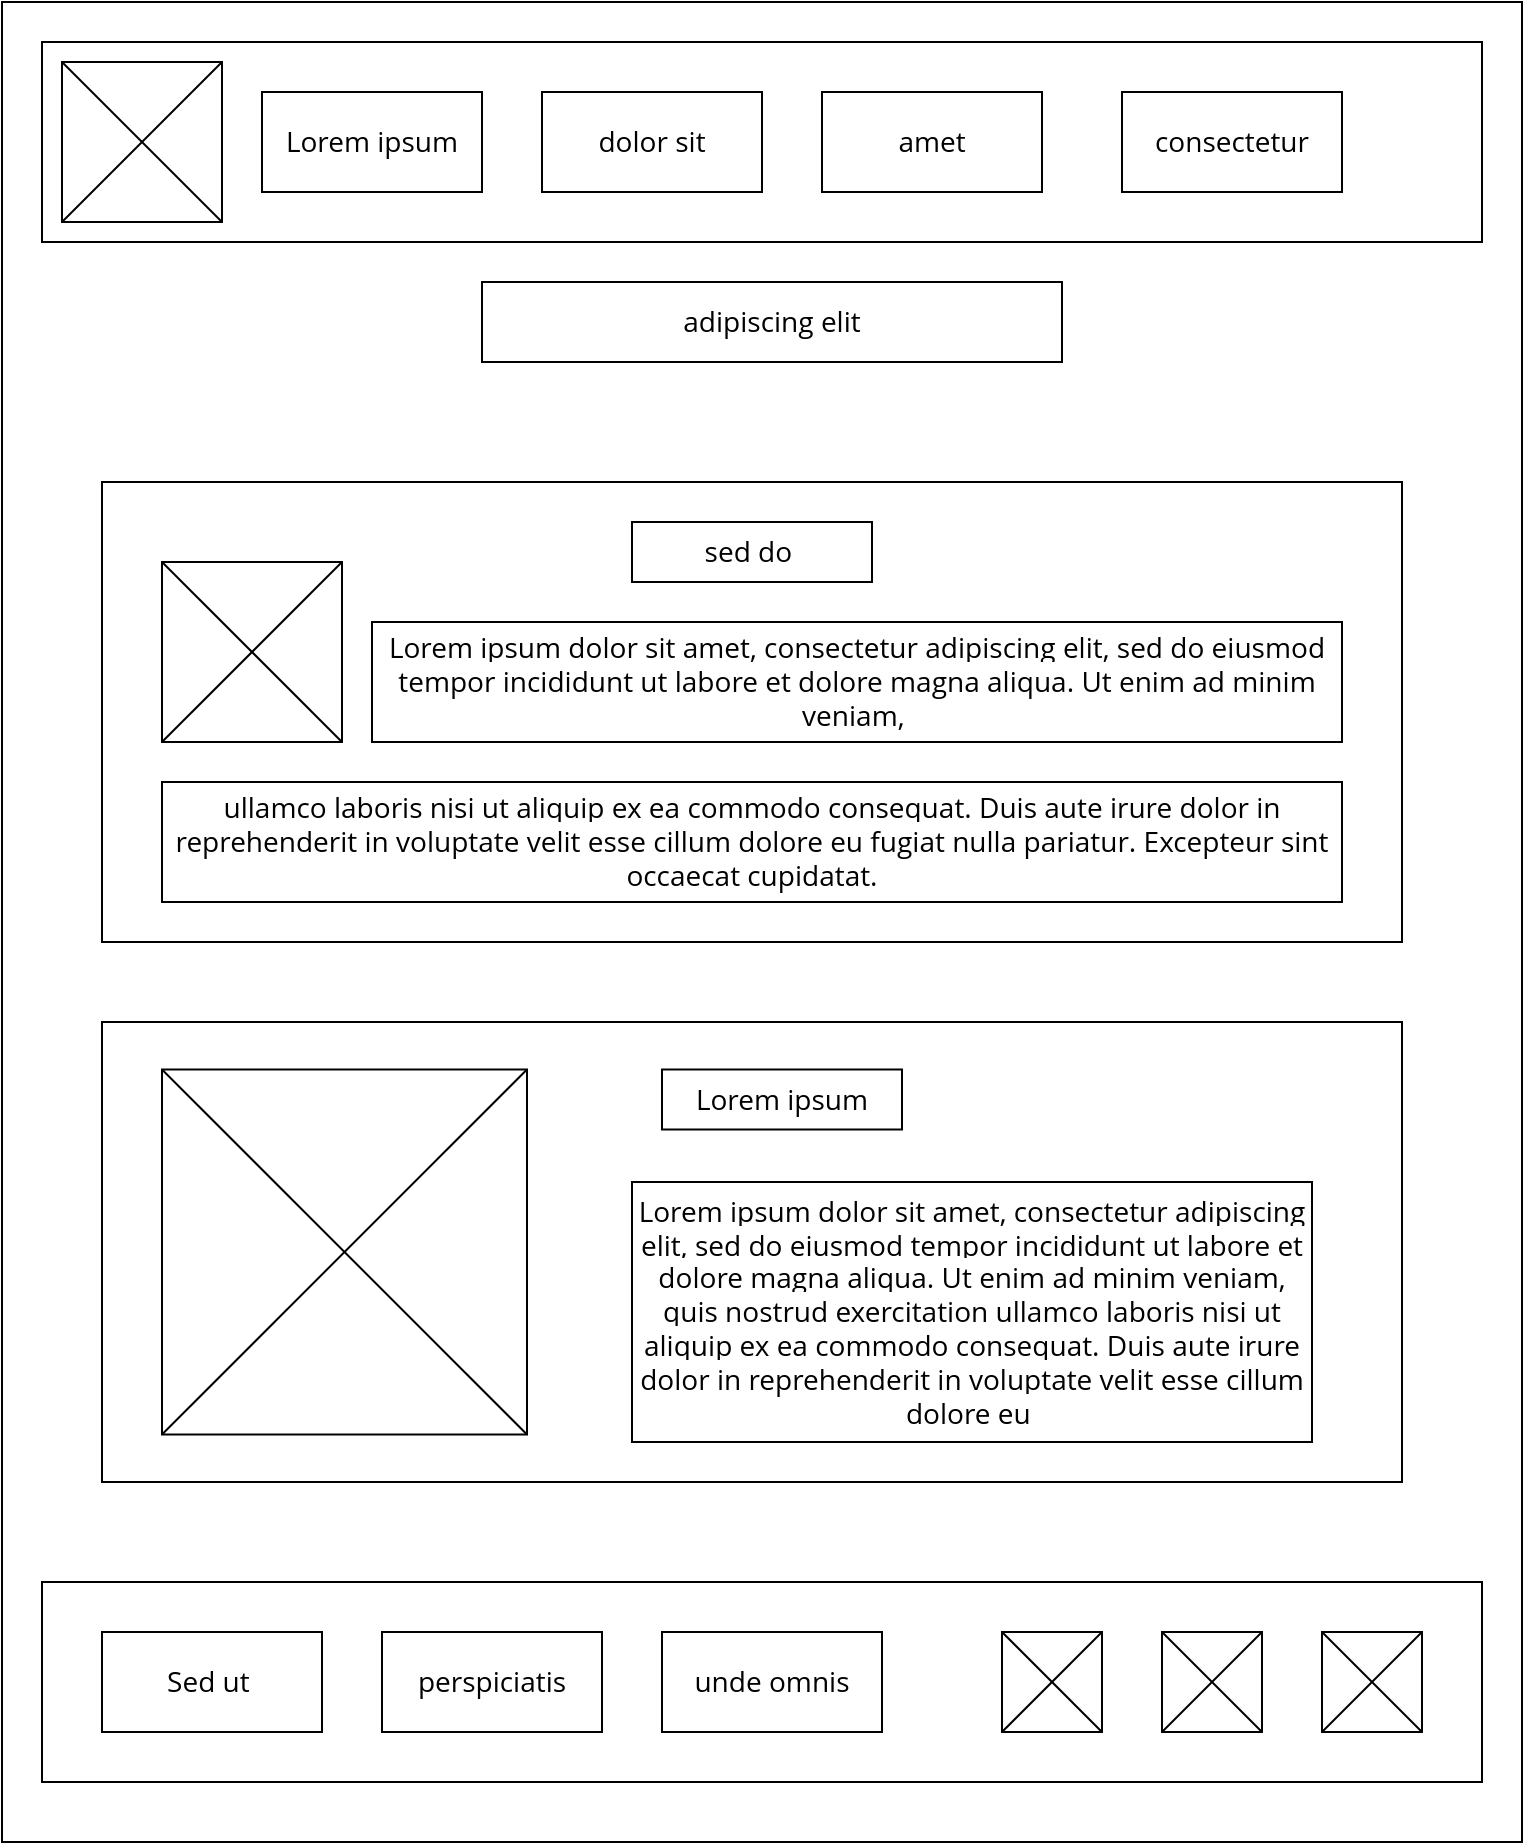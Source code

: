 <mxfile>
    <diagram id="gnKVCYe2bSSB_EXxSxED" name="Page-1">
        <mxGraphModel dx="1767" dy="833" grid="1" gridSize="10" guides="1" tooltips="1" connect="1" arrows="1" fold="1" page="1" pageScale="1" pageWidth="850" pageHeight="1100" math="0" shadow="0">
            <root>
                <mxCell id="0"/>
                <mxCell id="1" parent="0"/>
                <mxCell id="2" value="" style="rounded=0;whiteSpace=wrap;html=1;" vertex="1" parent="1">
                    <mxGeometry x="40" y="40" width="760" height="920" as="geometry"/>
                </mxCell>
                <mxCell id="3" value="" style="rounded=0;whiteSpace=wrap;html=1;" vertex="1" parent="1">
                    <mxGeometry x="60" y="60" width="720" height="100" as="geometry"/>
                </mxCell>
                <mxCell id="4" value="" style="rounded=0;whiteSpace=wrap;html=1;" vertex="1" parent="1">
                    <mxGeometry x="60" y="830" width="720" height="100" as="geometry"/>
                </mxCell>
                <mxCell id="5" value="" style="whiteSpace=wrap;html=1;aspect=fixed;" vertex="1" parent="1">
                    <mxGeometry x="70" y="70" width="80" height="80" as="geometry"/>
                </mxCell>
                <mxCell id="7" value="" style="endArrow=none;html=1;entryX=1;entryY=0;entryDx=0;entryDy=0;exitX=0;exitY=1;exitDx=0;exitDy=0;" edge="1" parent="1" source="5" target="5">
                    <mxGeometry width="50" height="50" relative="1" as="geometry">
                        <mxPoint x="90" y="150" as="sourcePoint"/>
                        <mxPoint x="140" y="100" as="targetPoint"/>
                    </mxGeometry>
                </mxCell>
                <mxCell id="8" value="" style="endArrow=none;html=1;exitX=0;exitY=0;exitDx=0;exitDy=0;entryX=1;entryY=1;entryDx=0;entryDy=0;" edge="1" parent="1" source="5" target="5">
                    <mxGeometry width="50" height="50" relative="1" as="geometry">
                        <mxPoint x="130" y="330" as="sourcePoint"/>
                        <mxPoint x="180" y="280" as="targetPoint"/>
                    </mxGeometry>
                </mxCell>
                <mxCell id="12" value="&lt;span style=&quot;font-family: &amp;#34;open sans&amp;#34; , &amp;#34;arial&amp;#34; , sans-serif ; font-size: 14px ; text-align: justify ; background-color: rgb(255 , 255 , 255)&quot;&gt;Lorem ipsum&lt;/span&gt;" style="rounded=0;whiteSpace=wrap;html=1;" vertex="1" parent="1">
                    <mxGeometry x="170" y="85" width="110" height="50" as="geometry"/>
                </mxCell>
                <mxCell id="13" value="&lt;span style=&quot;font-family: &amp;#34;open sans&amp;#34; , &amp;#34;arial&amp;#34; , sans-serif ; font-size: 14px ; text-align: justify ; background-color: rgb(255 , 255 , 255)&quot;&gt;dolor sit&lt;/span&gt;" style="rounded=0;whiteSpace=wrap;html=1;" vertex="1" parent="1">
                    <mxGeometry x="310" y="85" width="110" height="50" as="geometry"/>
                </mxCell>
                <mxCell id="14" value="&lt;span style=&quot;font-family: &amp;#34;open sans&amp;#34; , &amp;#34;arial&amp;#34; , sans-serif ; font-size: 14px ; text-align: justify ; background-color: rgb(255 , 255 , 255)&quot;&gt;amet&lt;/span&gt;" style="rounded=0;whiteSpace=wrap;html=1;" vertex="1" parent="1">
                    <mxGeometry x="450" y="85" width="110" height="50" as="geometry"/>
                </mxCell>
                <mxCell id="15" value="&lt;span style=&quot;font-family: &amp;#34;open sans&amp;#34; , &amp;#34;arial&amp;#34; , sans-serif ; font-size: 14px ; text-align: justify ; background-color: rgb(255 , 255 , 255)&quot;&gt;consectetur&lt;/span&gt;" style="rounded=0;whiteSpace=wrap;html=1;" vertex="1" parent="1">
                    <mxGeometry x="600" y="85" width="110" height="50" as="geometry"/>
                </mxCell>
                <mxCell id="19" value="" style="whiteSpace=wrap;html=1;aspect=fixed;" vertex="1" parent="1">
                    <mxGeometry x="700" y="855" width="50" height="50" as="geometry"/>
                </mxCell>
                <mxCell id="20" value="" style="endArrow=none;html=1;entryX=1;entryY=0;entryDx=0;entryDy=0;exitX=0;exitY=1;exitDx=0;exitDy=0;" edge="1" parent="1" source="19" target="19">
                    <mxGeometry width="50" height="50" relative="1" as="geometry">
                        <mxPoint x="700" y="910" as="sourcePoint"/>
                        <mxPoint x="750" y="860" as="targetPoint"/>
                    </mxGeometry>
                </mxCell>
                <mxCell id="21" value="" style="endArrow=none;html=1;exitX=0;exitY=0;exitDx=0;exitDy=0;entryX=1;entryY=1;entryDx=0;entryDy=0;" edge="1" parent="1" source="19" target="19">
                    <mxGeometry width="50" height="50" relative="1" as="geometry">
                        <mxPoint x="740" y="1090" as="sourcePoint"/>
                        <mxPoint x="790" y="1040" as="targetPoint"/>
                    </mxGeometry>
                </mxCell>
                <mxCell id="25" value="" style="whiteSpace=wrap;html=1;aspect=fixed;" vertex="1" parent="1">
                    <mxGeometry x="620" y="855" width="50" height="50" as="geometry"/>
                </mxCell>
                <mxCell id="26" value="" style="endArrow=none;html=1;entryX=1;entryY=0;entryDx=0;entryDy=0;exitX=0;exitY=1;exitDx=0;exitDy=0;" edge="1" parent="1" source="25" target="25">
                    <mxGeometry width="50" height="50" relative="1" as="geometry">
                        <mxPoint x="620" y="910" as="sourcePoint"/>
                        <mxPoint x="670" y="860" as="targetPoint"/>
                    </mxGeometry>
                </mxCell>
                <mxCell id="27" value="" style="endArrow=none;html=1;exitX=0;exitY=0;exitDx=0;exitDy=0;entryX=1;entryY=1;entryDx=0;entryDy=0;" edge="1" parent="1" source="25" target="25">
                    <mxGeometry width="50" height="50" relative="1" as="geometry">
                        <mxPoint x="660" y="1090" as="sourcePoint"/>
                        <mxPoint x="710" y="1040" as="targetPoint"/>
                    </mxGeometry>
                </mxCell>
                <mxCell id="28" value="" style="whiteSpace=wrap;html=1;aspect=fixed;" vertex="1" parent="1">
                    <mxGeometry x="540" y="855" width="50" height="50" as="geometry"/>
                </mxCell>
                <mxCell id="29" value="" style="endArrow=none;html=1;entryX=1;entryY=0;entryDx=0;entryDy=0;exitX=0;exitY=1;exitDx=0;exitDy=0;" edge="1" parent="1" source="28" target="28">
                    <mxGeometry width="50" height="50" relative="1" as="geometry">
                        <mxPoint x="540" y="910" as="sourcePoint"/>
                        <mxPoint x="590" y="860" as="targetPoint"/>
                    </mxGeometry>
                </mxCell>
                <mxCell id="30" value="" style="endArrow=none;html=1;exitX=0;exitY=0;exitDx=0;exitDy=0;entryX=1;entryY=1;entryDx=0;entryDy=0;" edge="1" parent="1" source="28" target="28">
                    <mxGeometry width="50" height="50" relative="1" as="geometry">
                        <mxPoint x="580" y="1090" as="sourcePoint"/>
                        <mxPoint x="630" y="1040" as="targetPoint"/>
                    </mxGeometry>
                </mxCell>
                <mxCell id="32" value="&lt;span style=&quot;font-family: &amp;#34;open sans&amp;#34; , &amp;#34;arial&amp;#34; , sans-serif ; font-size: 14px ; text-align: justify ; background-color: rgb(255 , 255 , 255)&quot;&gt;Sed ut&amp;nbsp;&lt;/span&gt;" style="rounded=0;whiteSpace=wrap;html=1;" vertex="1" parent="1">
                    <mxGeometry x="90" y="855" width="110" height="50" as="geometry"/>
                </mxCell>
                <mxCell id="35" value="&lt;span style=&quot;font-family: &amp;#34;open sans&amp;#34; , &amp;#34;arial&amp;#34; , sans-serif ; font-size: 14px ; text-align: justify ; background-color: rgb(255 , 255 , 255)&quot;&gt;perspiciatis&lt;/span&gt;" style="rounded=0;whiteSpace=wrap;html=1;" vertex="1" parent="1">
                    <mxGeometry x="230" y="855" width="110" height="50" as="geometry"/>
                </mxCell>
                <mxCell id="36" value="&lt;span style=&quot;font-family: &amp;#34;open sans&amp;#34; , &amp;#34;arial&amp;#34; , sans-serif ; font-size: 14px ; text-align: justify ; background-color: rgb(255 , 255 , 255)&quot;&gt;unde omnis&lt;/span&gt;" style="rounded=0;whiteSpace=wrap;html=1;" vertex="1" parent="1">
                    <mxGeometry x="370" y="855" width="110" height="50" as="geometry"/>
                </mxCell>
                <mxCell id="37" value="&lt;span style=&quot;font-family: &amp;#34;open sans&amp;#34; , &amp;#34;arial&amp;#34; , sans-serif ; font-size: 14px ; text-align: justify ; background-color: rgb(255 , 255 , 255)&quot;&gt;adipiscing elit&lt;/span&gt;" style="rounded=0;whiteSpace=wrap;html=1;" vertex="1" parent="1">
                    <mxGeometry x="280" y="180" width="290" height="40" as="geometry"/>
                </mxCell>
                <mxCell id="38" value="" style="rounded=0;whiteSpace=wrap;html=1;" vertex="1" parent="1">
                    <mxGeometry x="90" y="280" width="650" height="230" as="geometry"/>
                </mxCell>
                <mxCell id="39" value="" style="rounded=0;whiteSpace=wrap;html=1;" vertex="1" parent="1">
                    <mxGeometry x="90" y="550" width="650" height="230" as="geometry"/>
                </mxCell>
                <mxCell id="43" value="&lt;span style=&quot;font-family: &amp;#34;open sans&amp;#34; , &amp;#34;arial&amp;#34; , sans-serif ; font-size: 14px ; text-align: justify ; background-color: rgb(255 , 255 , 255)&quot;&gt;sed do&amp;nbsp;&lt;/span&gt;" style="rounded=0;whiteSpace=wrap;html=1;" vertex="1" parent="1">
                    <mxGeometry x="355" y="300" width="120" height="30" as="geometry"/>
                </mxCell>
                <mxCell id="45" value="&lt;span style=&quot;font-family: &amp;#34;open sans&amp;#34; , &amp;#34;arial&amp;#34; , sans-serif ; font-size: 14px ; text-align: justify ; background-color: rgb(255 , 255 , 255)&quot;&gt;Lorem ipsum dolor sit amet, consectetur adipiscing elit, sed do eiusmod tempor incididunt ut labore et dolore magna aliqua. Ut enim ad minim veniam,&amp;nbsp;&lt;/span&gt;" style="rounded=0;whiteSpace=wrap;html=1;" vertex="1" parent="1">
                    <mxGeometry x="225" y="350" width="485" height="60" as="geometry"/>
                </mxCell>
                <mxCell id="46" value="&lt;span style=&quot;font-family: &amp;#34;open sans&amp;#34; , &amp;#34;arial&amp;#34; , sans-serif ; font-size: 14px ; text-align: justify ; background-color: rgb(255 , 255 , 255)&quot;&gt;ullamco laboris nisi ut aliquip ex ea commodo consequat. Duis aute irure dolor in reprehenderit in voluptate velit esse cillum dolore&amp;nbsp;&lt;/span&gt;&lt;span style=&quot;font-family: &amp;#34;open sans&amp;#34; , &amp;#34;arial&amp;#34; , sans-serif ; font-size: 14px ; text-align: justify ; background-color: rgb(255 , 255 , 255)&quot;&gt;eu fugiat nulla pariatur. Excepteur sint occaecat cupidatat.&lt;/span&gt;" style="rounded=0;whiteSpace=wrap;html=1;" vertex="1" parent="1">
                    <mxGeometry x="120" y="430" width="590" height="60" as="geometry"/>
                </mxCell>
                <mxCell id="47" value="" style="whiteSpace=wrap;html=1;aspect=fixed;" vertex="1" parent="1">
                    <mxGeometry x="120" y="320" width="90" height="90" as="geometry"/>
                </mxCell>
                <mxCell id="48" value="" style="endArrow=none;html=1;entryX=1;entryY=0;entryDx=0;entryDy=0;exitX=0;exitY=1;exitDx=0;exitDy=0;" edge="1" parent="1" source="47" target="47">
                    <mxGeometry width="50" height="50" relative="1" as="geometry">
                        <mxPoint x="150" y="410" as="sourcePoint"/>
                        <mxPoint x="200" y="360" as="targetPoint"/>
                    </mxGeometry>
                </mxCell>
                <mxCell id="49" value="" style="endArrow=none;html=1;exitX=0;exitY=0;exitDx=0;exitDy=0;entryX=1;entryY=1;entryDx=0;entryDy=0;" edge="1" parent="1" source="47" target="47">
                    <mxGeometry width="50" height="50" relative="1" as="geometry">
                        <mxPoint x="190" y="590" as="sourcePoint"/>
                        <mxPoint x="240" y="540" as="targetPoint"/>
                    </mxGeometry>
                </mxCell>
                <mxCell id="51" value="" style="whiteSpace=wrap;html=1;aspect=fixed;" vertex="1" parent="1">
                    <mxGeometry x="120" y="573.75" width="182.5" height="182.5" as="geometry"/>
                </mxCell>
                <mxCell id="52" value="" style="endArrow=none;html=1;entryX=1;entryY=0;entryDx=0;entryDy=0;exitX=0;exitY=1;exitDx=0;exitDy=0;" edge="1" parent="1" source="51" target="51">
                    <mxGeometry width="50" height="50" relative="1" as="geometry">
                        <mxPoint x="90" y="347.5" as="sourcePoint"/>
                        <mxPoint x="140" y="297.5" as="targetPoint"/>
                    </mxGeometry>
                </mxCell>
                <mxCell id="53" value="" style="endArrow=none;html=1;exitX=0;exitY=0;exitDx=0;exitDy=0;entryX=1;entryY=1;entryDx=0;entryDy=0;" edge="1" parent="1" source="51" target="51">
                    <mxGeometry width="50" height="50" relative="1" as="geometry">
                        <mxPoint x="130" y="527.5" as="sourcePoint"/>
                        <mxPoint x="180" y="477.5" as="targetPoint"/>
                    </mxGeometry>
                </mxCell>
                <mxCell id="54" value="&lt;span style=&quot;font-family: &amp;#34;open sans&amp;#34; , &amp;#34;arial&amp;#34; , sans-serif ; font-size: 14px ; text-align: justify ; background-color: rgb(255 , 255 , 255)&quot;&gt;Lorem ipsum dolor sit amet, consectetur adipiscing elit, sed do eiusmod tempor incididunt ut labore et dolore magna aliqua. Ut enim ad minim veniam, quis nostrud exercitation ullamco laboris nisi ut aliquip ex ea commodo consequat. Duis aute irure dolor in reprehenderit in voluptate velit esse cillum dolore eu&amp;nbsp;&lt;/span&gt;" style="rounded=0;whiteSpace=wrap;html=1;" vertex="1" parent="1">
                    <mxGeometry x="355" y="630" width="340" height="130" as="geometry"/>
                </mxCell>
                <mxCell id="55" value="&lt;span style=&quot;font-family: &amp;#34;open sans&amp;#34; , &amp;#34;arial&amp;#34; , sans-serif ; font-size: 14px ; text-align: justify ; background-color: rgb(255 , 255 , 255)&quot;&gt;Lorem ipsum&lt;/span&gt;" style="rounded=0;whiteSpace=wrap;html=1;" vertex="1" parent="1">
                    <mxGeometry x="370" y="573.75" width="120" height="30" as="geometry"/>
                </mxCell>
            </root>
        </mxGraphModel>
    </diagram>
</mxfile>